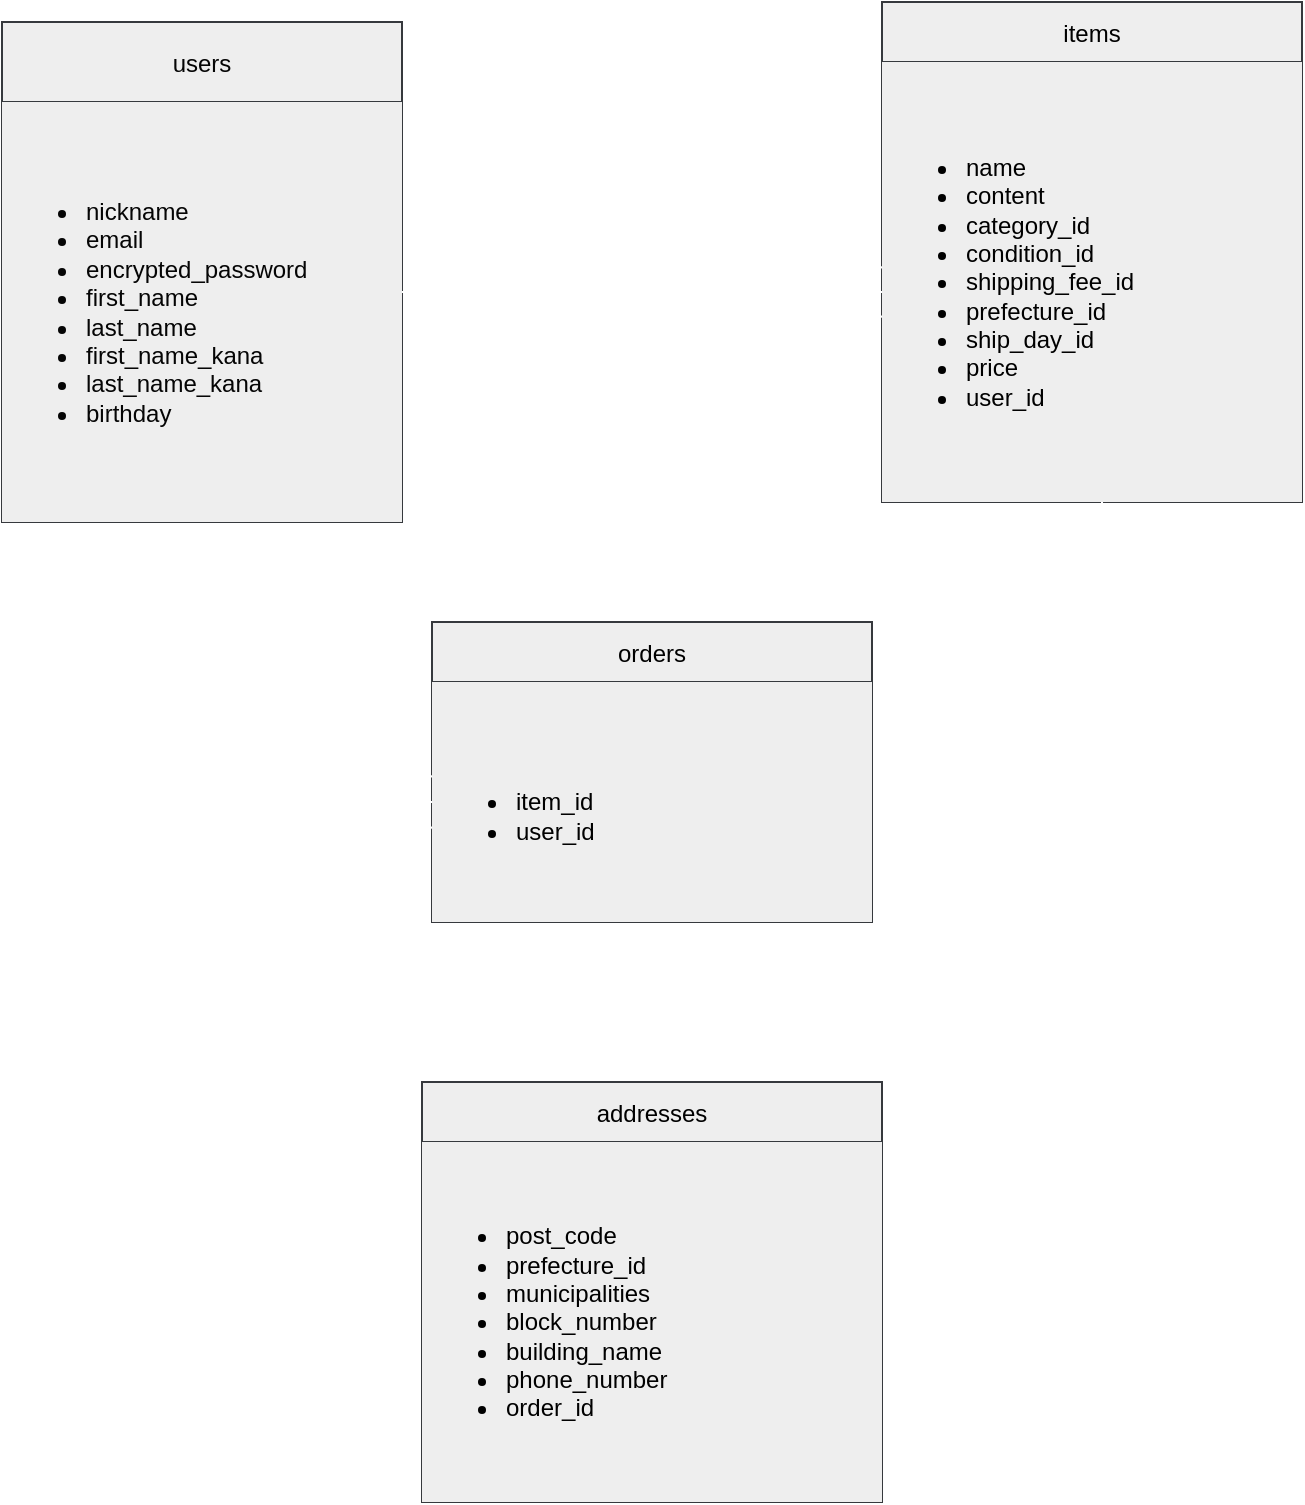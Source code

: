 <mxfile>
    <diagram id="uIaqq-WkH3nsD_MAtBWu" name="ページ1">
        <mxGraphModel dx="800" dy="702" grid="1" gridSize="10" guides="1" tooltips="1" connect="1" arrows="1" fold="1" page="1" pageScale="1" pageWidth="827" pageHeight="1169" math="0" shadow="0">
            <root>
                <mxCell id="0"/>
                <mxCell id="1" parent="0"/>
                <mxCell id="95" value="users" style="shape=table;startSize=40;container=1;collapsible=0;childLayout=tableLayout;fillColor=#eeeeee;strokeColor=#36393d;labelBackgroundColor=none;fontColor=#050505;" parent="1" vertex="1">
                    <mxGeometry x="90" y="110" width="200" height="250" as="geometry"/>
                </mxCell>
                <mxCell id="96" value="" style="shape=tableRow;horizontal=0;startSize=0;swimlaneHead=0;swimlaneBody=0;top=0;left=0;bottom=0;right=0;collapsible=0;dropTarget=0;fillColor=none;points=[[0,0.5],[1,0.5]];portConstraint=eastwest;" parent="95" vertex="1">
                    <mxGeometry y="40" width="200" height="210" as="geometry"/>
                </mxCell>
                <mxCell id="97" value="&lt;ul&gt;&lt;li&gt;nickname&lt;/li&gt;&lt;li&gt;email&lt;/li&gt;&lt;li&gt;encrypted_password&lt;/li&gt;&lt;li&gt;first_name&lt;/li&gt;&lt;li&gt;last_name&lt;/li&gt;&lt;li&gt;first_name_kana&lt;/li&gt;&lt;li&gt;last_name_kana&lt;/li&gt;&lt;li&gt;birthday&lt;/li&gt;&lt;/ul&gt;" style="shape=partialRectangle;html=1;whiteSpace=wrap;connectable=0;overflow=hidden;fillColor=#eeeeee;top=0;left=0;bottom=0;right=0;pointerEvents=1;align=left;strokeColor=#36393d;fontColor=#050505;" parent="96" vertex="1">
                    <mxGeometry width="200" height="210" as="geometry">
                        <mxRectangle width="200" height="210" as="alternateBounds"/>
                    </mxGeometry>
                </mxCell>
                <mxCell id="129" value="items" style="shape=table;startSize=30;container=1;collapsible=0;childLayout=tableLayout;fillColor=#eeeeee;strokeColor=#36393d;fontColor=#000000;" parent="1" vertex="1">
                    <mxGeometry x="530" y="100" width="210" height="250" as="geometry"/>
                </mxCell>
                <mxCell id="130" value="" style="shape=tableRow;horizontal=0;startSize=0;swimlaneHead=0;swimlaneBody=0;top=0;left=0;bottom=0;right=0;collapsible=0;dropTarget=0;fillColor=none;points=[[0,0.5],[1,0.5]];portConstraint=eastwest;" parent="129" vertex="1">
                    <mxGeometry y="30" width="210" height="220" as="geometry"/>
                </mxCell>
                <mxCell id="131" value="&lt;ul&gt;&lt;li&gt;name&lt;/li&gt;&lt;li&gt;content&lt;/li&gt;&lt;li&gt;category_id&lt;/li&gt;&lt;li&gt;condition_id&lt;/li&gt;&lt;li&gt;shipping_fee_id&lt;/li&gt;&lt;li&gt;prefecture_id&lt;/li&gt;&lt;li&gt;ship_day_id&lt;/li&gt;&lt;li&gt;price&lt;/li&gt;&lt;li&gt;user_id&lt;/li&gt;&lt;/ul&gt;" style="shape=partialRectangle;html=1;whiteSpace=wrap;connectable=0;overflow=hidden;fillColor=#eeeeee;top=0;left=0;bottom=0;right=0;pointerEvents=1;align=left;strokeColor=#36393d;fontColor=#000000;" parent="130" vertex="1">
                    <mxGeometry width="210" height="220" as="geometry">
                        <mxRectangle width="210" height="220" as="alternateBounds"/>
                    </mxGeometry>
                </mxCell>
                <mxCell id="147" style="edgeStyle=none;html=1;exitX=0.5;exitY=1;exitDx=0;exitDy=0;entryX=0.5;entryY=0;entryDx=0;entryDy=0;startArrow=ERone;startFill=0;endArrow=ERone;endFill=0;startSize=14;endSize=14;sourcePerimeterSpacing=2;targetPerimeterSpacing=5;strokeColor=#FFFFFF;fillColor=#eeeeee;" parent="1" source="132" target="135" edge="1">
                    <mxGeometry relative="1" as="geometry"/>
                </mxCell>
                <mxCell id="132" value="orders" style="shape=table;startSize=30;container=1;collapsible=0;childLayout=tableLayout;fillColor=#eeeeee;strokeColor=#36393d;fontColor=#000000;" parent="1" vertex="1">
                    <mxGeometry x="305" y="410" width="220" height="150" as="geometry"/>
                </mxCell>
                <mxCell id="133" value="" style="shape=tableRow;horizontal=0;startSize=0;swimlaneHead=0;swimlaneBody=0;top=0;left=0;bottom=0;right=0;collapsible=0;dropTarget=0;fillColor=none;points=[[0,0.5],[1,0.5]];portConstraint=eastwest;" parent="132" vertex="1">
                    <mxGeometry y="30" width="220" height="120" as="geometry"/>
                </mxCell>
                <mxCell id="134" value="&lt;div&gt;&lt;br&gt;&lt;/div&gt;&lt;ul&gt;&lt;li&gt;item_id&lt;/li&gt;&lt;li&gt;user_id&lt;/li&gt;&lt;/ul&gt;" style="shape=partialRectangle;html=1;whiteSpace=wrap;connectable=0;overflow=hidden;fillColor=#eeeeee;top=0;left=0;bottom=0;right=0;pointerEvents=1;align=left;strokeColor=#36393d;fontColor=#000000;" parent="133" vertex="1">
                    <mxGeometry width="220" height="120" as="geometry">
                        <mxRectangle width="220" height="120" as="alternateBounds"/>
                    </mxGeometry>
                </mxCell>
                <mxCell id="135" value="addresses" style="shape=table;startSize=30;container=1;collapsible=0;childLayout=tableLayout;fillColor=#eeeeee;strokeColor=#36393d;fontColor=#000000;" parent="1" vertex="1">
                    <mxGeometry x="300" y="640" width="230" height="210" as="geometry"/>
                </mxCell>
                <mxCell id="136" value="" style="shape=tableRow;horizontal=0;startSize=0;swimlaneHead=0;swimlaneBody=0;top=0;left=0;bottom=0;right=0;collapsible=0;dropTarget=0;fillColor=none;points=[[0,0.5],[1,0.5]];portConstraint=eastwest;" parent="135" vertex="1">
                    <mxGeometry y="30" width="230" height="180" as="geometry"/>
                </mxCell>
                <mxCell id="137" value="&lt;ul&gt;&lt;li&gt;post_code&lt;/li&gt;&lt;li&gt;prefecture_id&lt;/li&gt;&lt;li&gt;municipalities&lt;/li&gt;&lt;li&gt;block_number&lt;/li&gt;&lt;li&gt;building_name&lt;/li&gt;&lt;li&gt;phone_number&lt;/li&gt;&lt;li&gt;order_id&lt;/li&gt;&lt;/ul&gt;" style="shape=partialRectangle;html=1;whiteSpace=wrap;connectable=0;overflow=hidden;fillColor=#eeeeee;top=0;left=0;bottom=0;right=0;pointerEvents=1;align=left;strokeColor=#36393d;fontColor=#000000;" parent="136" vertex="1">
                    <mxGeometry width="230" height="180" as="geometry">
                        <mxRectangle width="230" height="180" as="alternateBounds"/>
                    </mxGeometry>
                </mxCell>
                <mxCell id="141" style="edgeStyle=none;html=1;startArrow=ERone;startFill=0;endArrow=ERmany;endFill=0;targetPerimeterSpacing=5;endSize=23;sourcePerimeterSpacing=2;startSize=14;strokeColor=#FFFFFF;" parent="1" edge="1">
                    <mxGeometry relative="1" as="geometry">
                        <mxPoint x="530" y="245" as="targetPoint"/>
                        <mxPoint x="290" y="245" as="sourcePoint"/>
                    </mxGeometry>
                </mxCell>
                <mxCell id="143" value="" style="edgeStyle=segmentEdgeStyle;endArrow=ERone;html=1;curved=0;rounded=0;endSize=13;startSize=12;sourcePerimeterSpacing=2;targetPerimeterSpacing=5;endFill=0;startArrow=ERone;startFill=0;fillColor=#eeeeee;strokeColor=#FFFFFF;" parent="1" edge="1">
                    <mxGeometry width="50" height="50" relative="1" as="geometry">
                        <mxPoint x="640" y="350" as="sourcePoint"/>
                        <mxPoint x="530" y="500" as="targetPoint"/>
                        <Array as="points">
                            <mxPoint x="640" y="355"/>
                            <mxPoint x="640" y="500"/>
                        </Array>
                    </mxGeometry>
                </mxCell>
                <mxCell id="146" value="" style="edgeStyle=segmentEdgeStyle;endArrow=ERone;html=1;curved=0;rounded=0;endSize=14;startSize=24;sourcePerimeterSpacing=2;targetPerimeterSpacing=5;exitX=0;exitY=0.5;exitDx=0;exitDy=0;endFill=0;startArrow=ERmany;startFill=0;strokeColor=#FFFFFF;" parent="1" source="133" target="96" edge="1">
                    <mxGeometry width="50" height="50" relative="1" as="geometry">
                        <mxPoint x="140" y="450" as="sourcePoint"/>
                        <mxPoint x="190" y="400" as="targetPoint"/>
                        <Array as="points">
                            <mxPoint x="180" y="500"/>
                        </Array>
                    </mxGeometry>
                </mxCell>
            </root>
        </mxGraphModel>
    </diagram>
</mxfile>